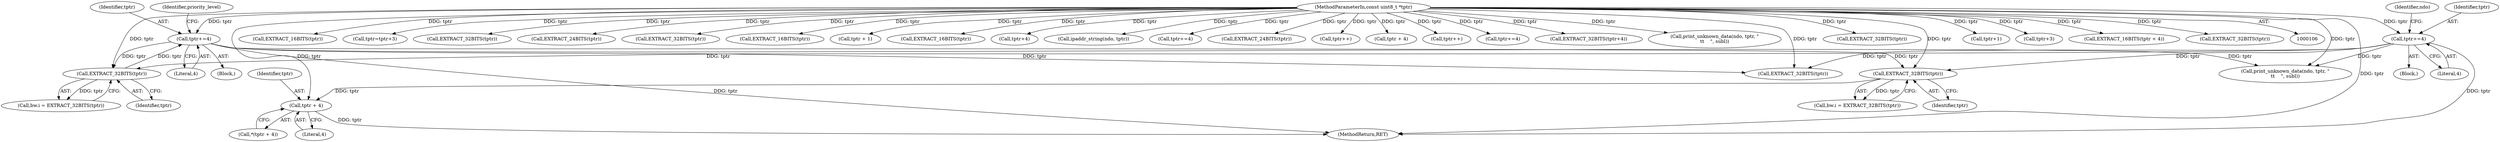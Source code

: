 digraph "0_tcpdump_5d0d76e88ee2d3236d7e032589d6f1d4ec5f7b1e@pointer" {
"1000564" [label="(Call,tptr + 4)"];
"1000537" [label="(Call,EXTRACT_32BITS(tptr))"];
"1000479" [label="(Call,tptr+=4)"];
"1000461" [label="(Call,EXTRACT_32BITS(tptr))"];
"1000438" [label="(Call,tptr+=4)"];
"1000108" [label="(MethodParameterIn,const uint8_t *tptr)"];
"1000345" [label="(Call,EXTRACT_16BITS(tptr))"];
"1000481" [label="(Literal,4)"];
"1000383" [label="(Call,tptr=tptr+3)"];
"1000479" [label="(Call,tptr+=4)"];
"1000195" [label="(Call,EXTRACT_32BITS(tptr))"];
"1000600" [label="(MethodReturn,RET)"];
"1000563" [label="(Call,*(tptr + 4))"];
"1000381" [label="(Call,EXTRACT_24BITS(tptr))"];
"1000565" [label="(Identifier,tptr)"];
"1000443" [label="(Identifier,ndo)"];
"1000230" [label="(Call,EXTRACT_32BITS(tptr))"];
"1000343" [label="(Call,EXTRACT_16BITS(tptr))"];
"1000438" [label="(Call,tptr+=4)"];
"1000439" [label="(Identifier,tptr)"];
"1000435" [label="(Call,tptr + 1)"];
"1000462" [label="(Identifier,tptr)"];
"1000402" [label="(Call,EXTRACT_16BITS(tptr))"];
"1000164" [label="(Call,tptr+4)"];
"1000180" [label="(Call,ipaddr_string(ndo, tptr))"];
"1000248" [label="(Call,tptr+=4)"];
"1000566" [label="(Literal,4)"];
"1000325" [label="(Call,EXTRACT_24BITS(tptr))"];
"1000395" [label="(Call,tptr++)"];
"1000455" [label="(Identifier,priority_level)"];
"1000524" [label="(Call,tptr + 4)"];
"1000457" [label="(Call,bw.i = EXTRACT_32BITS(tptr))"];
"1000533" [label="(Call,bw.i = EXTRACT_32BITS(tptr))"];
"1000269" [label="(Call,tptr++)"];
"1000538" [label="(Identifier,tptr)"];
"1000311" [label="(Call,tptr+=4)"];
"1000410" [label="(Block,)"];
"1000537" [label="(Call,EXTRACT_32BITS(tptr))"];
"1000456" [label="(Block,)"];
"1000163" [label="(Call,EXTRACT_32BITS(tptr+4))"];
"1000587" [label="(Call,print_unknown_data(ndo, tptr, \"\n\t\t    \", subl))"];
"1000108" [label="(MethodParameterIn,const uint8_t *tptr)"];
"1000500" [label="(Call,EXTRACT_32BITS(tptr))"];
"1000480" [label="(Identifier,tptr)"];
"1000152" [label="(Call,EXTRACT_32BITS(tptr))"];
"1000576" [label="(Call,print_unknown_data(ndo, tptr, \"\n\t\t    \", subl))"];
"1000366" [label="(Call,tptr+1)"];
"1000461" [label="(Call,EXTRACT_32BITS(tptr))"];
"1000564" [label="(Call,tptr + 4)"];
"1000385" [label="(Call,tptr+3)"];
"1000523" [label="(Call,EXTRACT_16BITS(tptr + 4))"];
"1000293" [label="(Call,EXTRACT_32BITS(tptr))"];
"1000440" [label="(Literal,4)"];
"1000564" -> "1000563"  [label="AST: "];
"1000564" -> "1000566"  [label="CFG: "];
"1000565" -> "1000564"  [label="AST: "];
"1000566" -> "1000564"  [label="AST: "];
"1000563" -> "1000564"  [label="CFG: "];
"1000564" -> "1000600"  [label="DDG: tptr"];
"1000537" -> "1000564"  [label="DDG: tptr"];
"1000108" -> "1000564"  [label="DDG: tptr"];
"1000537" -> "1000533"  [label="AST: "];
"1000537" -> "1000538"  [label="CFG: "];
"1000538" -> "1000537"  [label="AST: "];
"1000533" -> "1000537"  [label="CFG: "];
"1000537" -> "1000533"  [label="DDG: tptr"];
"1000479" -> "1000537"  [label="DDG: tptr"];
"1000438" -> "1000537"  [label="DDG: tptr"];
"1000108" -> "1000537"  [label="DDG: tptr"];
"1000479" -> "1000456"  [label="AST: "];
"1000479" -> "1000481"  [label="CFG: "];
"1000480" -> "1000479"  [label="AST: "];
"1000481" -> "1000479"  [label="AST: "];
"1000455" -> "1000479"  [label="CFG: "];
"1000479" -> "1000600"  [label="DDG: tptr"];
"1000479" -> "1000461"  [label="DDG: tptr"];
"1000461" -> "1000479"  [label="DDG: tptr"];
"1000108" -> "1000479"  [label="DDG: tptr"];
"1000479" -> "1000500"  [label="DDG: tptr"];
"1000479" -> "1000576"  [label="DDG: tptr"];
"1000461" -> "1000457"  [label="AST: "];
"1000461" -> "1000462"  [label="CFG: "];
"1000462" -> "1000461"  [label="AST: "];
"1000457" -> "1000461"  [label="CFG: "];
"1000461" -> "1000457"  [label="DDG: tptr"];
"1000438" -> "1000461"  [label="DDG: tptr"];
"1000108" -> "1000461"  [label="DDG: tptr"];
"1000438" -> "1000410"  [label="AST: "];
"1000438" -> "1000440"  [label="CFG: "];
"1000439" -> "1000438"  [label="AST: "];
"1000440" -> "1000438"  [label="AST: "];
"1000443" -> "1000438"  [label="CFG: "];
"1000438" -> "1000600"  [label="DDG: tptr"];
"1000108" -> "1000438"  [label="DDG: tptr"];
"1000438" -> "1000500"  [label="DDG: tptr"];
"1000438" -> "1000576"  [label="DDG: tptr"];
"1000108" -> "1000106"  [label="AST: "];
"1000108" -> "1000600"  [label="DDG: tptr"];
"1000108" -> "1000152"  [label="DDG: tptr"];
"1000108" -> "1000163"  [label="DDG: tptr"];
"1000108" -> "1000164"  [label="DDG: tptr"];
"1000108" -> "1000180"  [label="DDG: tptr"];
"1000108" -> "1000195"  [label="DDG: tptr"];
"1000108" -> "1000230"  [label="DDG: tptr"];
"1000108" -> "1000248"  [label="DDG: tptr"];
"1000108" -> "1000269"  [label="DDG: tptr"];
"1000108" -> "1000293"  [label="DDG: tptr"];
"1000108" -> "1000311"  [label="DDG: tptr"];
"1000108" -> "1000325"  [label="DDG: tptr"];
"1000108" -> "1000343"  [label="DDG: tptr"];
"1000108" -> "1000345"  [label="DDG: tptr"];
"1000108" -> "1000366"  [label="DDG: tptr"];
"1000108" -> "1000381"  [label="DDG: tptr"];
"1000108" -> "1000383"  [label="DDG: tptr"];
"1000108" -> "1000385"  [label="DDG: tptr"];
"1000108" -> "1000395"  [label="DDG: tptr"];
"1000108" -> "1000402"  [label="DDG: tptr"];
"1000108" -> "1000435"  [label="DDG: tptr"];
"1000108" -> "1000500"  [label="DDG: tptr"];
"1000108" -> "1000523"  [label="DDG: tptr"];
"1000108" -> "1000524"  [label="DDG: tptr"];
"1000108" -> "1000576"  [label="DDG: tptr"];
"1000108" -> "1000587"  [label="DDG: tptr"];
}
